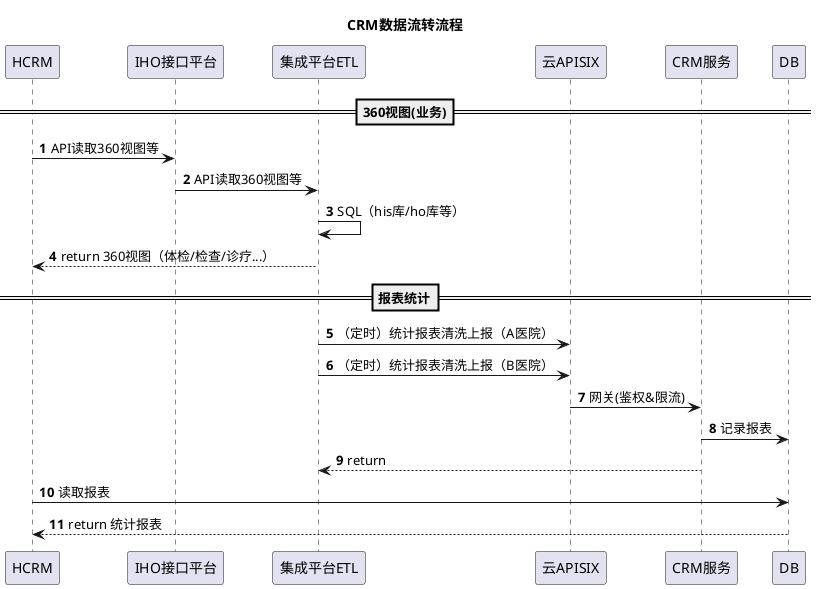 @startuml
'https://plantuml.com/sequence-diagram
title CRM数据流转流程
autonumber

==360视图(业务)==
HCRM -> IHO接口平台: API读取360视图等
IHO接口平台 -> 集成平台ETL: API读取360视图等
集成平台ETL ->集成平台ETL: SQL（his库/ho库等）
集成平台ETL --> HCRM: return 360视图（体检/检查/诊疗...）
==报表统计==
集成平台ETL -> 云APISIX: （定时）统计报表清洗上报（A医院）
集成平台ETL -> 云APISIX: （定时）统计报表清洗上报（B医院）
云APISIX -> CRM服务: 网关(鉴权&限流)
CRM服务 -> DB: 记录报表
CRM服务 --> 集成平台ETL: return
HCRM -> DB: 读取报表
DB --> HCRM: return 统计报表

@enduml